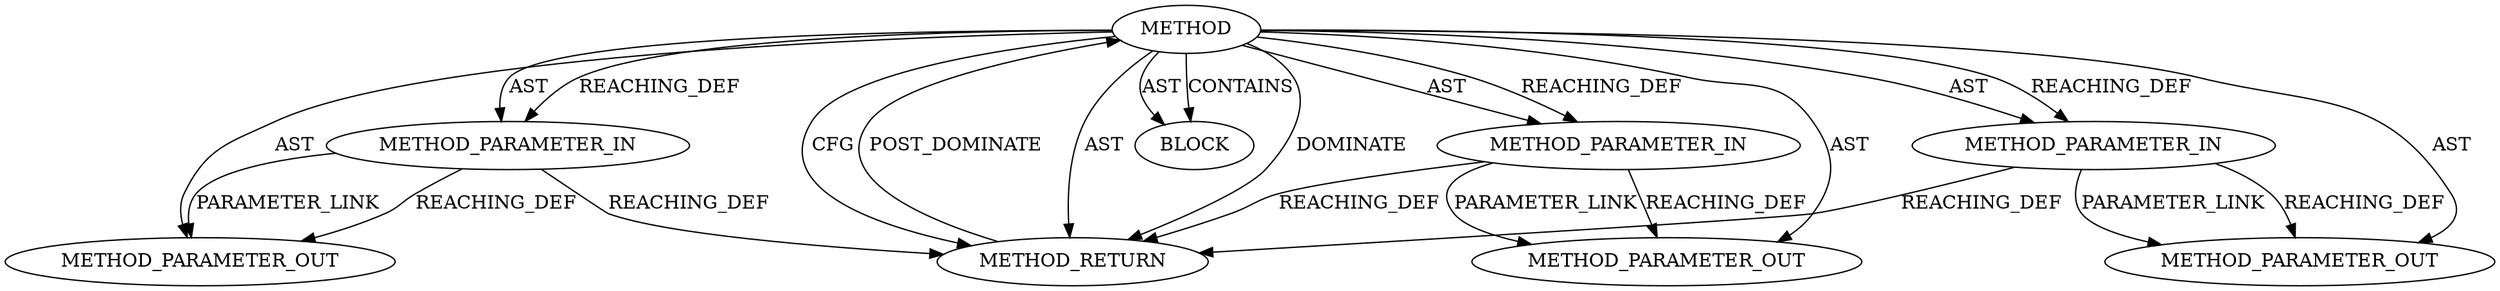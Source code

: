 digraph {
  21100 [label=METHOD AST_PARENT_TYPE="NAMESPACE_BLOCK" AST_PARENT_FULL_NAME="<global>" ORDER=0 CODE="<empty>" FULL_NAME="list_for_each_entry" IS_EXTERNAL=true FILENAME="<empty>" SIGNATURE="" NAME="list_for_each_entry"]
  22448 [label=METHOD_PARAMETER_OUT ORDER=2 CODE="p2" IS_VARIADIC=false TYPE_FULL_NAME="ANY" EVALUATION_STRATEGY="BY_VALUE" INDEX=2 NAME="p2"]
  21101 [label=METHOD_PARAMETER_IN ORDER=1 CODE="p1" IS_VARIADIC=false TYPE_FULL_NAME="ANY" EVALUATION_STRATEGY="BY_VALUE" INDEX=1 NAME="p1"]
  21105 [label=METHOD_RETURN ORDER=2 CODE="RET" TYPE_FULL_NAME="ANY" EVALUATION_STRATEGY="BY_VALUE"]
  21104 [label=BLOCK ORDER=1 ARGUMENT_INDEX=1 CODE="<empty>" TYPE_FULL_NAME="ANY"]
  21103 [label=METHOD_PARAMETER_IN ORDER=3 CODE="p3" IS_VARIADIC=false TYPE_FULL_NAME="ANY" EVALUATION_STRATEGY="BY_VALUE" INDEX=3 NAME="p3"]
  22447 [label=METHOD_PARAMETER_OUT ORDER=1 CODE="p1" IS_VARIADIC=false TYPE_FULL_NAME="ANY" EVALUATION_STRATEGY="BY_VALUE" INDEX=1 NAME="p1"]
  22449 [label=METHOD_PARAMETER_OUT ORDER=3 CODE="p3" IS_VARIADIC=false TYPE_FULL_NAME="ANY" EVALUATION_STRATEGY="BY_VALUE" INDEX=3 NAME="p3"]
  21102 [label=METHOD_PARAMETER_IN ORDER=2 CODE="p2" IS_VARIADIC=false TYPE_FULL_NAME="ANY" EVALUATION_STRATEGY="BY_VALUE" INDEX=2 NAME="p2"]
  21100 -> 21104 [label=CONTAINS ]
  21100 -> 21103 [label=AST ]
  21105 -> 21100 [label=POST_DOMINATE ]
  21100 -> 22447 [label=AST ]
  21103 -> 22449 [label=PARAMETER_LINK ]
  21100 -> 21105 [label=AST ]
  21100 -> 21101 [label=AST ]
  21103 -> 21105 [label=REACHING_DEF VARIABLE="p3"]
  21100 -> 21103 [label=REACHING_DEF VARIABLE=""]
  21102 -> 21105 [label=REACHING_DEF VARIABLE="p2"]
  21100 -> 21105 [label=DOMINATE ]
  21101 -> 22447 [label=REACHING_DEF VARIABLE="p1"]
  21100 -> 21105 [label=CFG ]
  21100 -> 21102 [label=AST ]
  21100 -> 21102 [label=REACHING_DEF VARIABLE=""]
  21102 -> 22448 [label=REACHING_DEF VARIABLE="p2"]
  21101 -> 21105 [label=REACHING_DEF VARIABLE="p1"]
  21101 -> 22447 [label=PARAMETER_LINK ]
  21100 -> 21101 [label=REACHING_DEF VARIABLE=""]
  21100 -> 22448 [label=AST ]
  21103 -> 22449 [label=REACHING_DEF VARIABLE="p3"]
  21100 -> 21104 [label=AST ]
  21102 -> 22448 [label=PARAMETER_LINK ]
  21100 -> 22449 [label=AST ]
}

